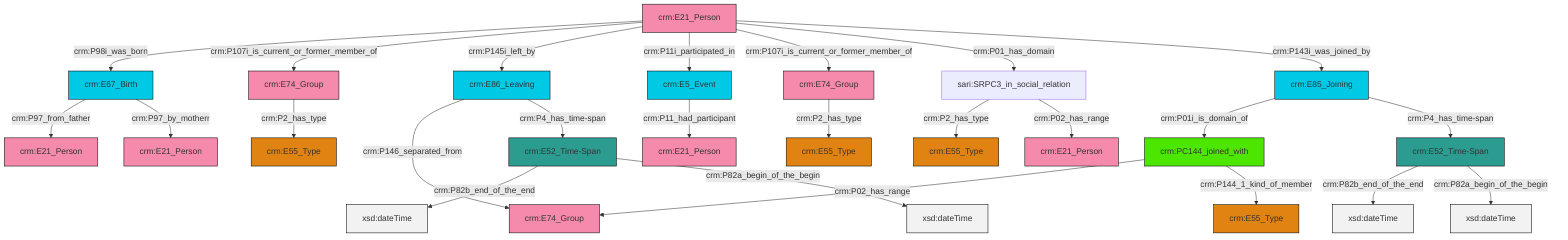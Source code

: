 graph TD
classDef Literal fill:#f2f2f2,stroke:#000000;
classDef CRM_Entity fill:#FFFFFF,stroke:#000000;
classDef Temporal_Entity fill:#00C9E6, stroke:#000000;
classDef Type fill:#E18312, stroke:#000000;
classDef Time-Span fill:#2C9C91, stroke:#000000;
classDef Appellation fill:#FFEB7F, stroke:#000000;
classDef Place fill:#008836, stroke:#000000;
classDef Persistent_Item fill:#B266B2, stroke:#000000;
classDef Conceptual_Object fill:#FFD700, stroke:#000000;
classDef Physical_Thing fill:#D2B48C, stroke:#000000;
classDef Actor fill:#f58aad, stroke:#000000;
classDef PC_Classes fill:#4ce600, stroke:#000000;
classDef Multi fill:#cccccc,stroke:#000000;

0["crm:E21_Person"]:::Actor -->|crm:P98i_was_born| 1["crm:E67_Birth"]:::Temporal_Entity
8["crm:E85_Joining"]:::Temporal_Entity -->|crm:P01i_is_domain_of| 9["crm:PC144_joined_with"]:::PC_Classes
0["crm:E21_Person"]:::Actor -->|crm:P107i_is_current_or_former_member_of| 11["crm:E74_Group"]:::Actor
0["crm:E21_Person"]:::Actor -->|crm:P145i_left_by| 12["crm:E86_Leaving"]:::Temporal_Entity
0["crm:E21_Person"]:::Actor -->|crm:P11i_participated_in| 6["crm:E5_Event"]:::Temporal_Entity
9["crm:PC144_joined_with"]:::PC_Classes -->|crm:P02_has_range| 21["crm:E74_Group"]:::Actor
6["crm:E5_Event"]:::Temporal_Entity -->|crm:P11_had_participant| 22["crm:E21_Person"]:::Actor
23["crm:E52_Time-Span"]:::Time-Span -->|crm:P82b_end_of_the_end| 24[xsd:dateTime]:::Literal
16["crm:E52_Time-Span"]:::Time-Span -->|crm:P82b_end_of_the_end| 25[xsd:dateTime]:::Literal
1["crm:E67_Birth"]:::Temporal_Entity -->|crm:P97_from_father| 27["crm:E21_Person"]:::Actor
12["crm:E86_Leaving"]:::Temporal_Entity -->|crm:P146_separated_from| 21["crm:E74_Group"]:::Actor
0["crm:E21_Person"]:::Actor -->|crm:P107i_is_current_or_former_member_of| 28["crm:E74_Group"]:::Actor
14["sari:SRPC3_in_social_relation"]:::Default -->|crm:P2_has_type| 29["crm:E55_Type"]:::Type
12["crm:E86_Leaving"]:::Temporal_Entity -->|crm:P4_has_time-span| 16["crm:E52_Time-Span"]:::Time-Span
0["crm:E21_Person"]:::Actor -->|crm:P01_has_domain| 14["sari:SRPC3_in_social_relation"]:::Default
16["crm:E52_Time-Span"]:::Time-Span -->|crm:P82a_begin_of_the_begin| 30[xsd:dateTime]:::Literal
8["crm:E85_Joining"]:::Temporal_Entity -->|crm:P4_has_time-span| 23["crm:E52_Time-Span"]:::Time-Span
1["crm:E67_Birth"]:::Temporal_Entity -->|crm:P97_by_motherr| 33["crm:E21_Person"]:::Actor
9["crm:PC144_joined_with"]:::PC_Classes -->|crm:P144_1_kind_of_member| 19["crm:E55_Type"]:::Type
23["crm:E52_Time-Span"]:::Time-Span -->|crm:P82a_begin_of_the_begin| 36[xsd:dateTime]:::Literal
28["crm:E74_Group"]:::Actor -->|crm:P2_has_type| 2["crm:E55_Type"]:::Type
14["sari:SRPC3_in_social_relation"]:::Default -->|crm:P02_has_range| 37["crm:E21_Person"]:::Actor
11["crm:E74_Group"]:::Actor -->|crm:P2_has_type| 4["crm:E55_Type"]:::Type
0["crm:E21_Person"]:::Actor -->|crm:P143i_was_joined_by| 8["crm:E85_Joining"]:::Temporal_Entity